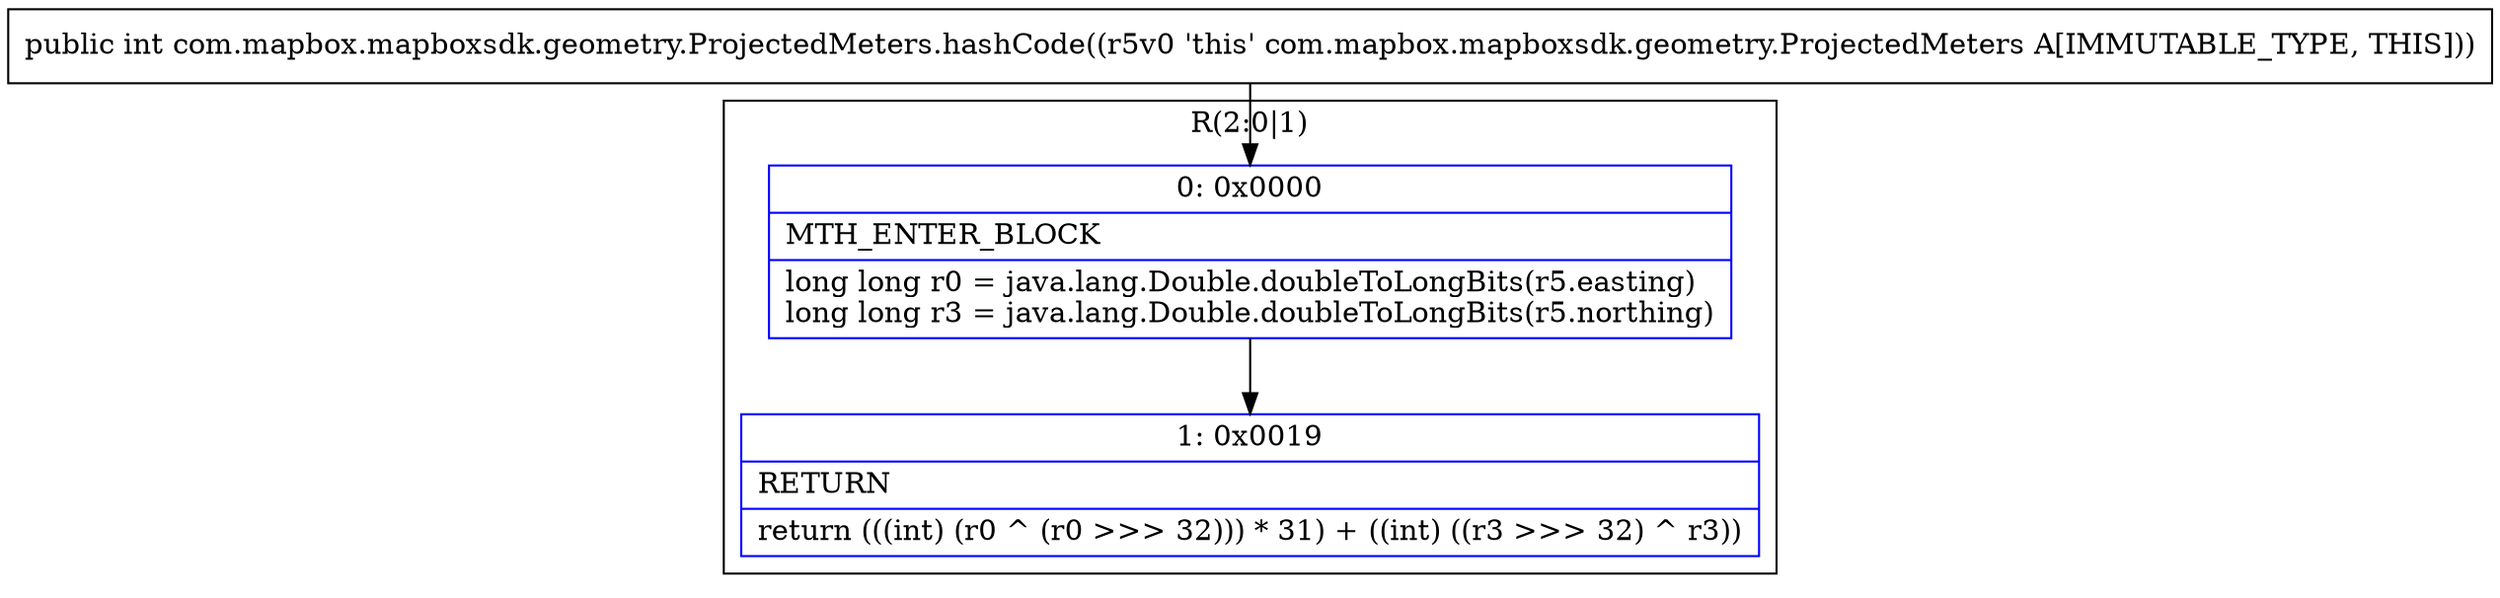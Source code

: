 digraph "CFG forcom.mapbox.mapboxsdk.geometry.ProjectedMeters.hashCode()I" {
subgraph cluster_Region_224517047 {
label = "R(2:0|1)";
node [shape=record,color=blue];
Node_0 [shape=record,label="{0\:\ 0x0000|MTH_ENTER_BLOCK\l|long long r0 = java.lang.Double.doubleToLongBits(r5.easting)\llong long r3 = java.lang.Double.doubleToLongBits(r5.northing)\l}"];
Node_1 [shape=record,label="{1\:\ 0x0019|RETURN\l|return (((int) (r0 ^ (r0 \>\>\> 32))) * 31) + ((int) ((r3 \>\>\> 32) ^ r3))\l}"];
}
MethodNode[shape=record,label="{public int com.mapbox.mapboxsdk.geometry.ProjectedMeters.hashCode((r5v0 'this' com.mapbox.mapboxsdk.geometry.ProjectedMeters A[IMMUTABLE_TYPE, THIS])) }"];
MethodNode -> Node_0;
Node_0 -> Node_1;
}

